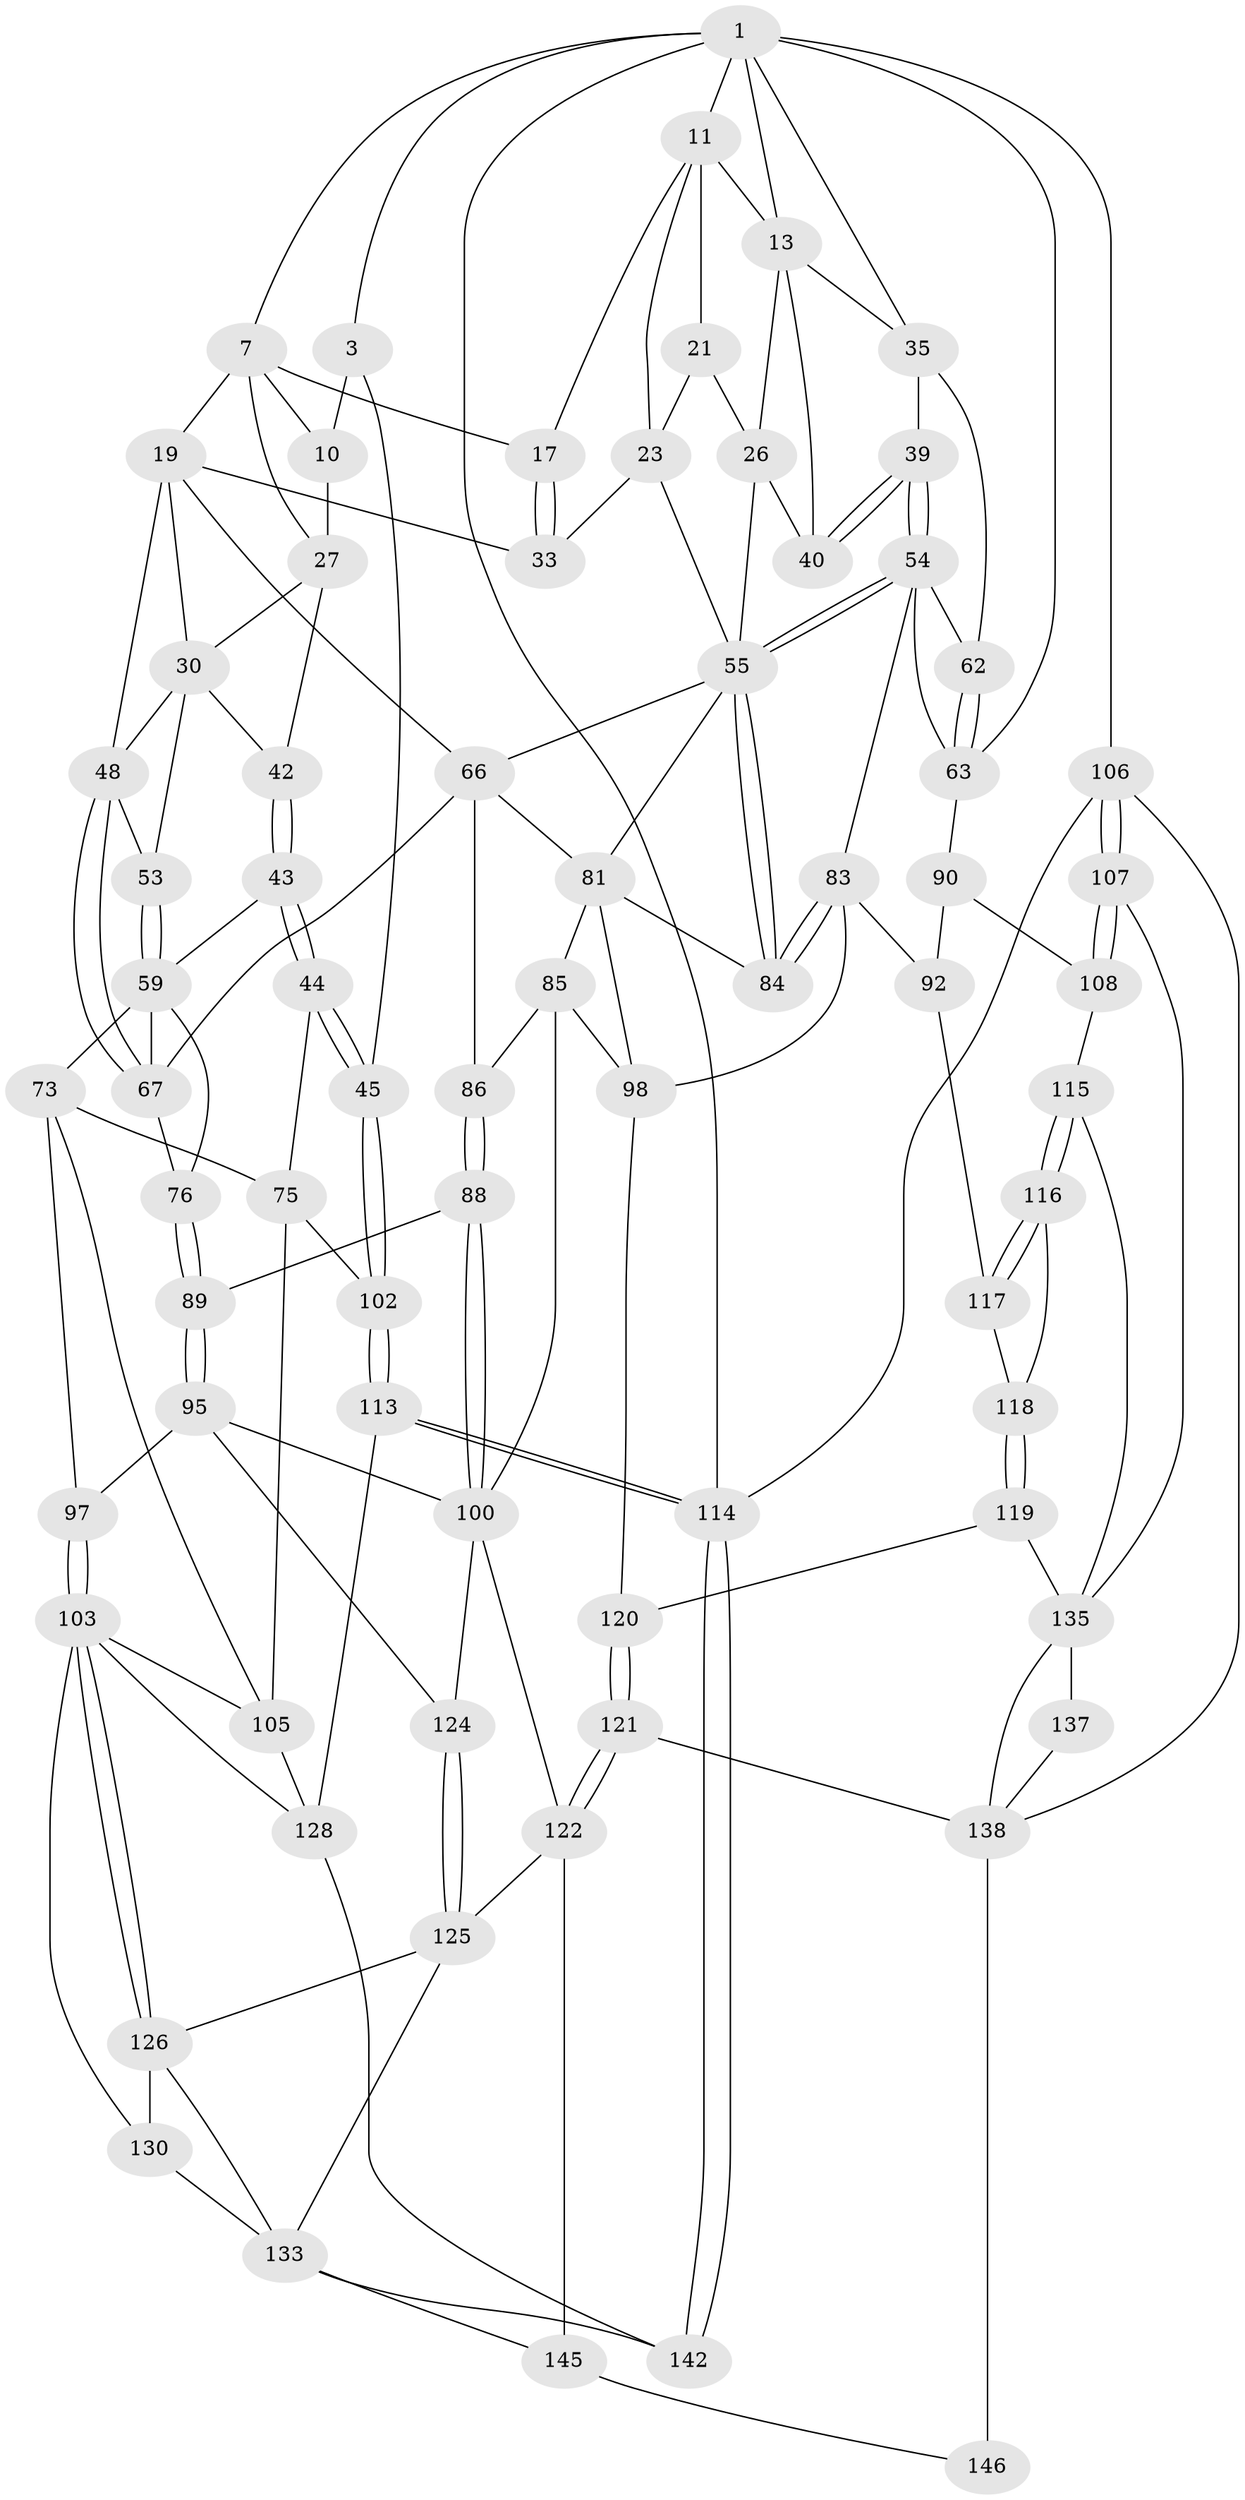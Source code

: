 // original degree distribution, {3: 0.013513513513513514, 6: 0.21621621621621623, 5: 0.5405405405405406, 4: 0.22972972972972974}
// Generated by graph-tools (version 1.1) at 2025/16/03/09/25 04:16:50]
// undirected, 74 vertices, 168 edges
graph export_dot {
graph [start="1"]
  node [color=gray90,style=filled];
  1 [pos="+0.22682620841147857+0",super="+6+2"];
  3 [pos="+0+0.0994769742395794",super="+32+4"];
  7 [pos="+0.27325016029162036+0",super="+16+8"];
  10 [pos="+0.13691081003985767+0.10001442885021788",super="+15"];
  11 [pos="+0.6132749667892575+0",super="+12+18"];
  13 [pos="+0.6386293661912972+0",super="+24"];
  17 [pos="+0.4101185426665972+0.16501328604338625"];
  19 [pos="+0.26405994067702643+0.16997527850620514",super="+20+34"];
  21 [pos="+0.6616962885524215+0.09950504517832029",super="+22"];
  23 [pos="+0.5733753189245607+0.21521612058691467",super="+50"];
  26 [pos="+0.7299093623569731+0.18339800965932407",super="+37"];
  27 [pos="+0.16101181896157793+0.12685020788593548",super="+28"];
  30 [pos="+0.23533373941242944+0.2017972956486365",super="+31"];
  33 [pos="+0.4161854829745943+0.22962614325228636"];
  35 [pos="+0.8849328514789427+0.1361366586889041",super="+38"];
  39 [pos="+0.7450975148623231+0.3018686419977314"];
  40 [pos="+0.7436979975541971+0.29701984451247737",super="+41"];
  42 [pos="+0.15070612184798246+0.23507118802650537"];
  43 [pos="+0.10691306469580061+0.33178147969148253"];
  44 [pos="+0+0.39315409259368017"];
  45 [pos="+0+0.3594442918658512"];
  48 [pos="+0.40055281705351203+0.25019903804045496",super="+49"];
  53 [pos="+0.2399350957982862+0.3136319829157295"];
  54 [pos="+0.7411525409800062+0.3448856890609591",super="+65"];
  55 [pos="+0.7274430435192532+0.3638106577880364",super="+56"];
  59 [pos="+0.24302557294684948+0.3404100056335808",super="+68+60"];
  62 [pos="+0.9171378496589657+0.25616678347449856"];
  63 [pos="+1+0.32087125963880403",super="+79+64"];
  66 [pos="+0.4485439929464637+0.3508815619612418",super="+69"];
  67 [pos="+0.31833965568515243+0.32914599848255743",super="+71"];
  73 [pos="+0.15997821355853084+0.48814014053122723",super="+78+74"];
  75 [pos="+0.09049125335251651+0.4794507616855263",super="+101"];
  76 [pos="+0.3328280957094605+0.4444562995140788"];
  81 [pos="+0.5692743138864101+0.46611774717349364",super="+82+87"];
  83 [pos="+0.7950381425855547+0.532666850865502",super="+93"];
  84 [pos="+0.7337122257815009+0.3901456137448925"];
  85 [pos="+0.49564808392541254+0.4991625262998916",super="+99"];
  86 [pos="+0.4440515686669862+0.5050497304966365"];
  88 [pos="+0.3938604425202823+0.5494936019551859"];
  89 [pos="+0.3799512703352547+0.5523417652596385"];
  90 [pos="+0.9535672139622412+0.519624047713974",super="+91+94"];
  92 [pos="+0.8131369976717807+0.5735919342966003"];
  95 [pos="+0.3278755228399297+0.599847444059543",super="+96"];
  97 [pos="+0.2862238840302457+0.6228611442738751"];
  98 [pos="+0.6665551359009548+0.6298655761532558",super="+110"];
  100 [pos="+0.5150824180044411+0.6473488869395341",super="+111"];
  102 [pos="+0+0.6904729518637803"];
  103 [pos="+0.27434166773825897+0.6461250993083286",super="+104"];
  105 [pos="+0.09466902063669493+0.655750892005945",super="+109"];
  106 [pos="+1+1"];
  107 [pos="+1+1"];
  108 [pos="+1+0.820171014473344",super="+112"];
  113 [pos="+0+1"];
  114 [pos="+0+1"];
  115 [pos="+1+0.771859643454513"];
  116 [pos="+1+0.745115530930688"];
  117 [pos="+0.8764067326659634+0.6435948376579209"];
  118 [pos="+0.9023278545039043+0.721571255680963"];
  119 [pos="+0.7667197375584889+0.7654471243996894"];
  120 [pos="+0.7174260551052112+0.7117875998974795"];
  121 [pos="+0.6222124260336968+0.8028712083876516"];
  122 [pos="+0.5411002237509825+0.8440982440205239",super="+131"];
  124 [pos="+0.4679873822835701+0.7180925783897139"];
  125 [pos="+0.40852835487690736+0.7454018119475315",super="+132"];
  126 [pos="+0.31241061889198246+0.7238705668297803",super="+129"];
  128 [pos="+0.10382447513829512+0.8266160918589126",super="+134"];
  130 [pos="+0.22395229995377436+0.8931945910838462"];
  133 [pos="+0.39076052217809404+0.859590572414315",super="+140"];
  135 [pos="+0.9088739555584516+0.813284297592802",super="+143+136"];
  137 [pos="+0.794340591460258+0.8511006444001864"];
  138 [pos="+0.7902619959484383+0.8556439484034645",super="+139+147"];
  142 [pos="+0.20734428168150013+1"];
  145 [pos="+0.5635426622998595+1"];
  146 [pos="+0.581630126336233+1"];
  1 -- 11;
  1 -- 7;
  1 -- 114;
  1 -- 35;
  1 -- 3;
  1 -- 106;
  1 -- 13;
  1 -- 63;
  3 -- 45;
  3 -- 10 [weight=3];
  7 -- 17;
  7 -- 19 [weight=2];
  7 -- 27;
  7 -- 10;
  10 -- 27;
  11 -- 13;
  11 -- 21;
  11 -- 17;
  11 -- 23;
  13 -- 26;
  13 -- 35;
  13 -- 40;
  17 -- 33;
  17 -- 33;
  19 -- 30;
  19 -- 48;
  19 -- 33;
  19 -- 66;
  21 -- 26 [weight=2];
  21 -- 23;
  23 -- 33;
  23 -- 55;
  26 -- 55;
  26 -- 40;
  27 -- 42;
  27 -- 30;
  30 -- 48;
  30 -- 42;
  30 -- 53;
  35 -- 62;
  35 -- 39;
  39 -- 40;
  39 -- 40;
  39 -- 54;
  39 -- 54;
  42 -- 43;
  42 -- 43;
  43 -- 44;
  43 -- 44;
  43 -- 59;
  44 -- 45;
  44 -- 45;
  44 -- 75;
  45 -- 102;
  45 -- 102;
  48 -- 67;
  48 -- 67;
  48 -- 53;
  53 -- 59;
  53 -- 59;
  54 -- 55;
  54 -- 55;
  54 -- 62;
  54 -- 83;
  54 -- 63;
  55 -- 84;
  55 -- 84;
  55 -- 81;
  55 -- 66;
  59 -- 67 [weight=2];
  59 -- 73 [weight=2];
  59 -- 76;
  62 -- 63;
  62 -- 63;
  63 -- 90 [weight=2];
  66 -- 81;
  66 -- 67;
  66 -- 86;
  67 -- 76;
  73 -- 97;
  73 -- 75;
  73 -- 105;
  75 -- 102;
  75 -- 105;
  76 -- 89;
  76 -- 89;
  81 -- 85;
  81 -- 98;
  81 -- 84;
  83 -- 84;
  83 -- 84;
  83 -- 98;
  83 -- 92;
  85 -- 86;
  85 -- 98;
  85 -- 100;
  86 -- 88;
  86 -- 88;
  88 -- 89;
  88 -- 100;
  88 -- 100;
  89 -- 95;
  89 -- 95;
  90 -- 92;
  90 -- 108 [weight=2];
  92 -- 117;
  95 -- 97;
  95 -- 124;
  95 -- 100;
  97 -- 103;
  97 -- 103;
  98 -- 120;
  100 -- 124;
  100 -- 122;
  102 -- 113;
  102 -- 113;
  103 -- 126;
  103 -- 126;
  103 -- 128;
  103 -- 105;
  103 -- 130;
  105 -- 128;
  106 -- 107;
  106 -- 107;
  106 -- 114;
  106 -- 138;
  107 -- 108;
  107 -- 108;
  107 -- 135;
  108 -- 115;
  113 -- 114;
  113 -- 114;
  113 -- 128;
  114 -- 142;
  114 -- 142;
  115 -- 116;
  115 -- 116;
  115 -- 135;
  116 -- 117;
  116 -- 117;
  116 -- 118;
  117 -- 118;
  118 -- 119;
  118 -- 119;
  119 -- 120;
  119 -- 135;
  120 -- 121;
  120 -- 121;
  121 -- 122;
  121 -- 122;
  121 -- 138;
  122 -- 145;
  122 -- 125;
  124 -- 125;
  124 -- 125;
  125 -- 126;
  125 -- 133;
  126 -- 130;
  126 -- 133;
  128 -- 142;
  130 -- 133;
  133 -- 145;
  133 -- 142;
  135 -- 137 [weight=2];
  135 -- 138;
  137 -- 138;
  138 -- 146 [weight=2];
  145 -- 146;
}
